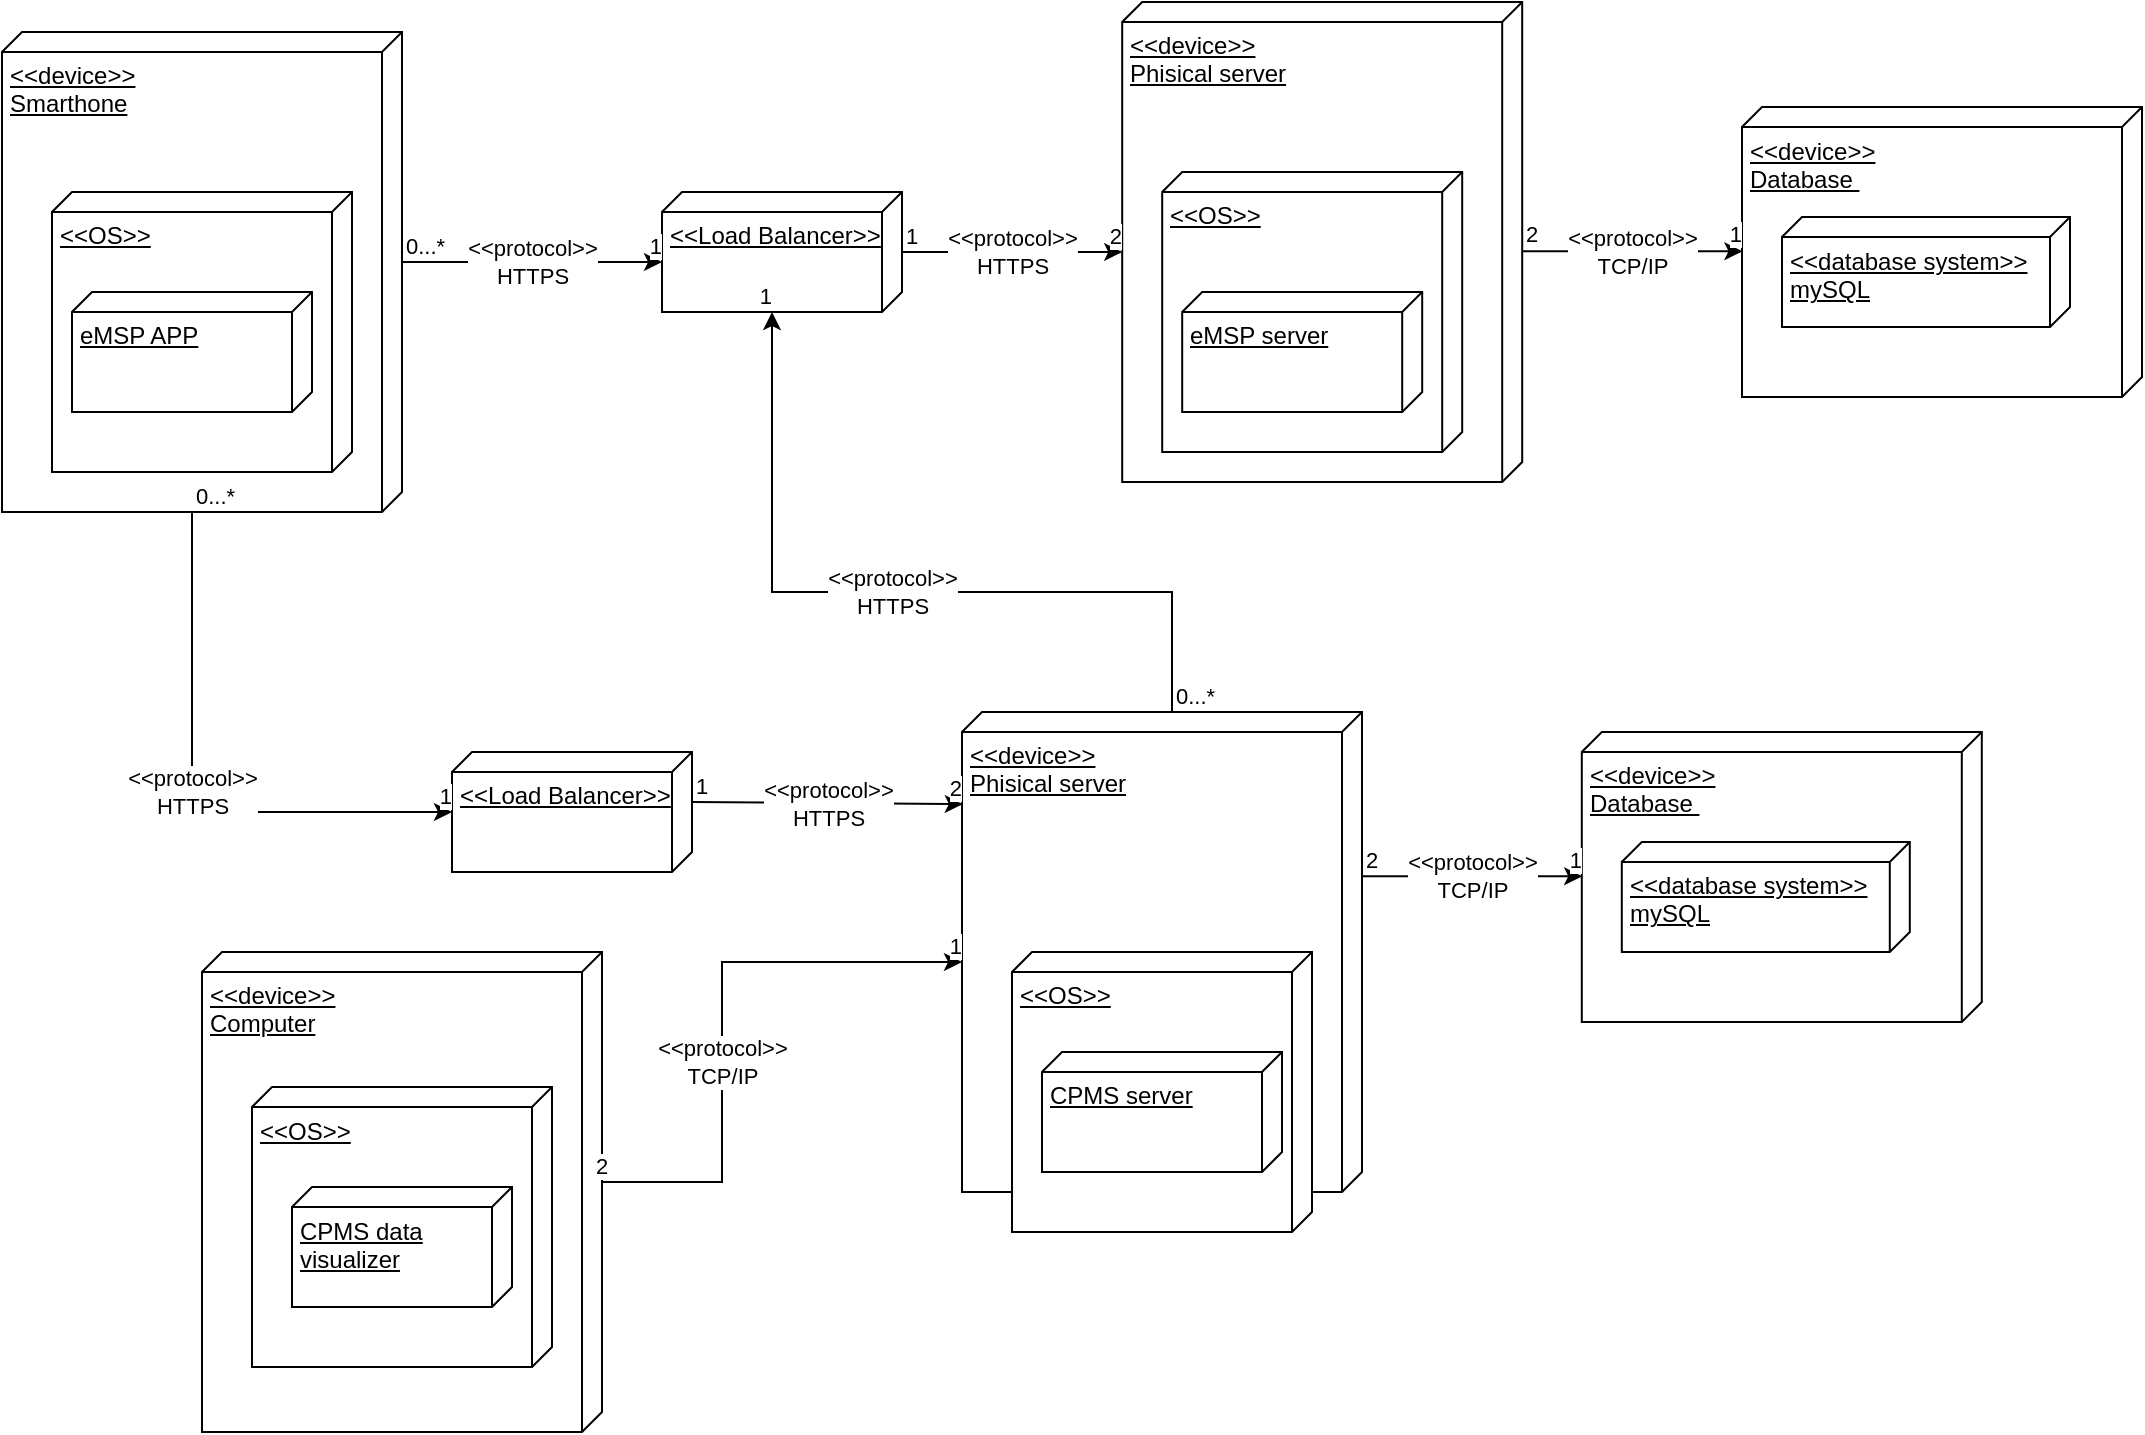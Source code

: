 <mxfile version="20.8.0" type="device"><diagram id="etMA9qV0pzKHZFW5bdt7" name="Page-1"><mxGraphModel dx="1449" dy="1244" grid="1" gridSize="10" guides="1" tooltips="1" connect="1" arrows="1" fold="1" page="1" pageScale="1" pageWidth="850" pageHeight="1100" math="0" shadow="0"><root><mxCell id="0"/><mxCell id="1" parent="0"/><mxCell id="O8EfcLsrP4IjsJ-lNyJQ-1" value="&amp;lt;&amp;lt;device&amp;gt;&amp;gt;&lt;br&gt;Smarthone" style="verticalAlign=top;align=left;spacingTop=8;spacingLeft=2;spacingRight=12;shape=cube;size=10;direction=south;fontStyle=4;html=1;" vertex="1" parent="1"><mxGeometry x="80" y="120" width="200" height="240" as="geometry"/></mxCell><mxCell id="O8EfcLsrP4IjsJ-lNyJQ-3" value="&amp;lt;&amp;lt;Load Balancer&amp;gt;&amp;gt;" style="verticalAlign=top;align=left;spacingTop=8;spacingLeft=2;spacingRight=12;shape=cube;size=10;direction=south;fontStyle=4;html=1;" vertex="1" parent="1"><mxGeometry x="410" y="200" width="120" height="60" as="geometry"/></mxCell><mxCell id="O8EfcLsrP4IjsJ-lNyJQ-4" value="&amp;lt;&amp;lt;device&amp;gt;&amp;gt;&lt;br&gt;Phisical server" style="verticalAlign=top;align=left;spacingTop=8;spacingLeft=2;spacingRight=12;shape=cube;size=10;direction=south;fontStyle=4;html=1;" vertex="1" parent="1"><mxGeometry x="640.1" y="105" width="200" height="240" as="geometry"/></mxCell><mxCell id="O8EfcLsrP4IjsJ-lNyJQ-5" value="&amp;lt;&amp;lt;OS&amp;gt;&amp;gt;" style="verticalAlign=top;align=left;spacingTop=8;spacingLeft=2;spacingRight=12;shape=cube;size=10;direction=south;fontStyle=4;html=1;" vertex="1" parent="1"><mxGeometry x="660.1" y="190" width="150" height="140" as="geometry"/></mxCell><mxCell id="O8EfcLsrP4IjsJ-lNyJQ-6" value="eMSP server" style="verticalAlign=top;align=left;spacingTop=8;spacingLeft=2;spacingRight=12;shape=cube;size=10;direction=south;fontStyle=4;html=1;" vertex="1" parent="1"><mxGeometry x="670.1" y="250" width="120" height="60" as="geometry"/></mxCell><mxCell id="O8EfcLsrP4IjsJ-lNyJQ-7" value="&amp;lt;&amp;lt;OS&amp;gt;&amp;gt;" style="verticalAlign=top;align=left;spacingTop=8;spacingLeft=2;spacingRight=12;shape=cube;size=10;direction=south;fontStyle=4;html=1;" vertex="1" parent="1"><mxGeometry x="105" y="200" width="150" height="140" as="geometry"/></mxCell><mxCell id="O8EfcLsrP4IjsJ-lNyJQ-8" value="eMSP APP" style="verticalAlign=top;align=left;spacingTop=8;spacingLeft=2;spacingRight=12;shape=cube;size=10;direction=south;fontStyle=4;html=1;" vertex="1" parent="1"><mxGeometry x="115" y="250" width="120" height="60" as="geometry"/></mxCell><mxCell id="O8EfcLsrP4IjsJ-lNyJQ-9" value="&amp;lt;&amp;lt;device&amp;gt;&amp;gt;&lt;br&gt;Database&amp;nbsp;" style="verticalAlign=top;align=left;spacingTop=8;spacingLeft=2;spacingRight=12;shape=cube;size=10;direction=south;fontStyle=4;html=1;" vertex="1" parent="1"><mxGeometry x="950" y="157.5" width="200" height="145" as="geometry"/></mxCell><mxCell id="O8EfcLsrP4IjsJ-lNyJQ-10" value="&amp;lt;&amp;lt;database system&amp;gt;&amp;gt;&lt;br&gt;mySQL" style="verticalAlign=top;align=left;spacingTop=8;spacingLeft=2;spacingRight=12;shape=cube;size=10;direction=south;fontStyle=4;html=1;" vertex="1" parent="1"><mxGeometry x="970" y="212.5" width="144" height="55" as="geometry"/></mxCell><mxCell id="O8EfcLsrP4IjsJ-lNyJQ-14" value="" style="endArrow=classic;html=1;rounded=0;exitX=0;exitY=0;exitDx=115;exitDy=0;exitPerimeter=0;entryX=0;entryY=0;entryDx=35;entryDy=120;entryPerimeter=0;" edge="1" parent="1" source="O8EfcLsrP4IjsJ-lNyJQ-1" target="O8EfcLsrP4IjsJ-lNyJQ-3"><mxGeometry relative="1" as="geometry"><mxPoint x="290" y="230" as="sourcePoint"/><mxPoint x="450" y="230" as="targetPoint"/></mxGeometry></mxCell><mxCell id="O8EfcLsrP4IjsJ-lNyJQ-15" value="&amp;lt;&amp;lt;protocol&amp;gt;&amp;gt;&lt;br&gt;HTTPS" style="edgeLabel;resizable=0;html=1;align=center;verticalAlign=middle;" connectable="0" vertex="1" parent="O8EfcLsrP4IjsJ-lNyJQ-14"><mxGeometry relative="1" as="geometry"/></mxCell><mxCell id="O8EfcLsrP4IjsJ-lNyJQ-16" value="0...*" style="edgeLabel;resizable=0;html=1;align=left;verticalAlign=bottom;" connectable="0" vertex="1" parent="O8EfcLsrP4IjsJ-lNyJQ-14"><mxGeometry x="-1" relative="1" as="geometry"/></mxCell><mxCell id="O8EfcLsrP4IjsJ-lNyJQ-17" value="1" style="edgeLabel;resizable=0;html=1;align=right;verticalAlign=bottom;" connectable="0" vertex="1" parent="O8EfcLsrP4IjsJ-lNyJQ-14"><mxGeometry x="1" relative="1" as="geometry"/></mxCell><mxCell id="O8EfcLsrP4IjsJ-lNyJQ-18" value="" style="endArrow=classic;html=1;rounded=0;entryX=0;entryY=0;entryDx=125;entryDy=200;entryPerimeter=0;" edge="1" parent="1" target="O8EfcLsrP4IjsJ-lNyJQ-4"><mxGeometry relative="1" as="geometry"><mxPoint x="530" y="230" as="sourcePoint"/><mxPoint x="660" y="229.58" as="targetPoint"/></mxGeometry></mxCell><mxCell id="O8EfcLsrP4IjsJ-lNyJQ-19" value="&amp;lt;&amp;lt;protocol&amp;gt;&amp;gt;&lt;br&gt;HTTPS" style="edgeLabel;resizable=0;html=1;align=center;verticalAlign=middle;" connectable="0" vertex="1" parent="O8EfcLsrP4IjsJ-lNyJQ-18"><mxGeometry relative="1" as="geometry"/></mxCell><mxCell id="O8EfcLsrP4IjsJ-lNyJQ-20" value="1" style="edgeLabel;resizable=0;html=1;align=left;verticalAlign=bottom;" connectable="0" vertex="1" parent="O8EfcLsrP4IjsJ-lNyJQ-18"><mxGeometry x="-1" relative="1" as="geometry"/></mxCell><mxCell id="O8EfcLsrP4IjsJ-lNyJQ-21" value="2" style="edgeLabel;resizable=0;html=1;align=right;verticalAlign=bottom;" connectable="0" vertex="1" parent="O8EfcLsrP4IjsJ-lNyJQ-18"><mxGeometry x="1" relative="1" as="geometry"/></mxCell><mxCell id="O8EfcLsrP4IjsJ-lNyJQ-24" value="" style="endArrow=classic;html=1;rounded=0;entryX=0;entryY=0;entryDx=125;entryDy=200;entryPerimeter=0;" edge="1" parent="1"><mxGeometry relative="1" as="geometry"><mxPoint x="840.1" y="229.66" as="sourcePoint"/><mxPoint x="950.2" y="229.66" as="targetPoint"/></mxGeometry></mxCell><mxCell id="O8EfcLsrP4IjsJ-lNyJQ-25" value="&amp;lt;&amp;lt;protocol&amp;gt;&amp;gt;&lt;br&gt;TCP/IP" style="edgeLabel;resizable=0;html=1;align=center;verticalAlign=middle;" connectable="0" vertex="1" parent="O8EfcLsrP4IjsJ-lNyJQ-24"><mxGeometry relative="1" as="geometry"/></mxCell><mxCell id="O8EfcLsrP4IjsJ-lNyJQ-26" value="2" style="edgeLabel;resizable=0;html=1;align=left;verticalAlign=bottom;" connectable="0" vertex="1" parent="O8EfcLsrP4IjsJ-lNyJQ-24"><mxGeometry x="-1" relative="1" as="geometry"/></mxCell><mxCell id="O8EfcLsrP4IjsJ-lNyJQ-27" value="1" style="edgeLabel;resizable=0;html=1;align=right;verticalAlign=bottom;" connectable="0" vertex="1" parent="O8EfcLsrP4IjsJ-lNyJQ-24"><mxGeometry x="1" relative="1" as="geometry"/></mxCell><mxCell id="O8EfcLsrP4IjsJ-lNyJQ-29" value="&amp;lt;&amp;lt;device&amp;gt;&amp;gt;&lt;br&gt;Computer" style="verticalAlign=top;align=left;spacingTop=8;spacingLeft=2;spacingRight=12;shape=cube;size=10;direction=south;fontStyle=4;html=1;" vertex="1" parent="1"><mxGeometry x="180" y="580" width="200" height="240" as="geometry"/></mxCell><mxCell id="O8EfcLsrP4IjsJ-lNyJQ-30" value="&amp;lt;&amp;lt;OS&amp;gt;&amp;gt;" style="verticalAlign=top;align=left;spacingTop=8;spacingLeft=2;spacingRight=12;shape=cube;size=10;direction=south;fontStyle=4;html=1;" vertex="1" parent="1"><mxGeometry x="205" y="647.5" width="150" height="140" as="geometry"/></mxCell><mxCell id="O8EfcLsrP4IjsJ-lNyJQ-31" value="CPMS data &lt;br&gt;visualizer" style="verticalAlign=top;align=left;spacingTop=8;spacingLeft=2;spacingRight=12;shape=cube;size=10;direction=south;fontStyle=4;html=1;" vertex="1" parent="1"><mxGeometry x="225" y="697.5" width="110" height="60" as="geometry"/></mxCell><mxCell id="O8EfcLsrP4IjsJ-lNyJQ-32" value="&amp;lt;&amp;lt;device&amp;gt;&amp;gt;&lt;br&gt;Phisical server" style="verticalAlign=top;align=left;spacingTop=8;spacingLeft=2;spacingRight=12;shape=cube;size=10;direction=south;fontStyle=4;html=1;" vertex="1" parent="1"><mxGeometry x="560" y="460" width="200" height="240" as="geometry"/></mxCell><mxCell id="O8EfcLsrP4IjsJ-lNyJQ-33" value="&amp;lt;&amp;lt;OS&amp;gt;&amp;gt;" style="verticalAlign=top;align=left;spacingTop=8;spacingLeft=2;spacingRight=12;shape=cube;size=10;direction=south;fontStyle=4;html=1;" vertex="1" parent="1"><mxGeometry x="585" y="580" width="150" height="140" as="geometry"/></mxCell><mxCell id="O8EfcLsrP4IjsJ-lNyJQ-34" value="" style="endArrow=classic;html=1;rounded=0;exitX=0;exitY=0;exitDx=115;exitDy=0;exitPerimeter=0;entryX=0;entryY=0;entryDx=125;entryDy=200;entryPerimeter=0;" edge="1" parent="1" source="O8EfcLsrP4IjsJ-lNyJQ-29" target="O8EfcLsrP4IjsJ-lNyJQ-32"><mxGeometry relative="1" as="geometry"><mxPoint x="450.0" y="639.5" as="sourcePoint"/><mxPoint x="560" y="650" as="targetPoint"/><Array as="points"><mxPoint x="440" y="695"/><mxPoint x="440" y="585"/></Array></mxGeometry></mxCell><mxCell id="O8EfcLsrP4IjsJ-lNyJQ-35" value="&amp;lt;&amp;lt;protocol&amp;gt;&amp;gt;&lt;br&gt;TCP/IP" style="edgeLabel;resizable=0;html=1;align=center;verticalAlign=middle;" connectable="0" vertex="1" parent="O8EfcLsrP4IjsJ-lNyJQ-34"><mxGeometry relative="1" as="geometry"><mxPoint y="25" as="offset"/></mxGeometry></mxCell><mxCell id="O8EfcLsrP4IjsJ-lNyJQ-36" value="2" style="edgeLabel;resizable=0;html=1;align=left;verticalAlign=bottom;" connectable="0" vertex="1" parent="O8EfcLsrP4IjsJ-lNyJQ-34"><mxGeometry x="-1" relative="1" as="geometry"><mxPoint x="-5" as="offset"/></mxGeometry></mxCell><mxCell id="O8EfcLsrP4IjsJ-lNyJQ-37" value="1" style="edgeLabel;resizable=0;html=1;align=right;verticalAlign=bottom;" connectable="0" vertex="1" parent="O8EfcLsrP4IjsJ-lNyJQ-34"><mxGeometry x="1" relative="1" as="geometry"/></mxCell><mxCell id="O8EfcLsrP4IjsJ-lNyJQ-38" value="CPMS server" style="verticalAlign=top;align=left;spacingTop=8;spacingLeft=2;spacingRight=12;shape=cube;size=10;direction=south;fontStyle=4;html=1;" vertex="1" parent="1"><mxGeometry x="600" y="630" width="120" height="60" as="geometry"/></mxCell><mxCell id="O8EfcLsrP4IjsJ-lNyJQ-41" value="&amp;lt;&amp;lt;Load Balancer&amp;gt;&amp;gt;" style="verticalAlign=top;align=left;spacingTop=8;spacingLeft=2;spacingRight=12;shape=cube;size=10;direction=south;fontStyle=4;html=1;" vertex="1" parent="1"><mxGeometry x="305" y="480" width="120" height="60" as="geometry"/></mxCell><mxCell id="O8EfcLsrP4IjsJ-lNyJQ-42" value="" style="endArrow=classic;html=1;rounded=0;exitX=0;exitY=0;exitDx=240;exitDy=105;exitPerimeter=0;" edge="1" parent="1" source="O8EfcLsrP4IjsJ-lNyJQ-1" target="O8EfcLsrP4IjsJ-lNyJQ-41"><mxGeometry relative="1" as="geometry"><mxPoint x="295" y="630" as="sourcePoint"/><mxPoint x="425" y="630" as="targetPoint"/><Array as="points"><mxPoint x="175" y="510"/></Array></mxGeometry></mxCell><mxCell id="O8EfcLsrP4IjsJ-lNyJQ-43" value="&amp;lt;&amp;lt;protocol&amp;gt;&amp;gt;&lt;br&gt;HTTPS" style="edgeLabel;resizable=0;html=1;align=center;verticalAlign=middle;" connectable="0" vertex="1" parent="O8EfcLsrP4IjsJ-lNyJQ-42"><mxGeometry relative="1" as="geometry"/></mxCell><mxCell id="O8EfcLsrP4IjsJ-lNyJQ-44" value="0...*" style="edgeLabel;resizable=0;html=1;align=left;verticalAlign=bottom;" connectable="0" vertex="1" parent="O8EfcLsrP4IjsJ-lNyJQ-42"><mxGeometry x="-1" relative="1" as="geometry"/></mxCell><mxCell id="O8EfcLsrP4IjsJ-lNyJQ-45" value="1" style="edgeLabel;resizable=0;html=1;align=right;verticalAlign=bottom;" connectable="0" vertex="1" parent="O8EfcLsrP4IjsJ-lNyJQ-42"><mxGeometry x="1" relative="1" as="geometry"/></mxCell><mxCell id="O8EfcLsrP4IjsJ-lNyJQ-50" value="" style="endArrow=classic;html=1;rounded=0;entryX=0.192;entryY=0.998;entryDx=0;entryDy=0;entryPerimeter=0;exitX=0;exitY=0;exitDx=25;exitDy=0;exitPerimeter=0;" edge="1" parent="1" source="O8EfcLsrP4IjsJ-lNyJQ-41" target="O8EfcLsrP4IjsJ-lNyJQ-32"><mxGeometry relative="1" as="geometry"><mxPoint x="420" y="570.08" as="sourcePoint"/><mxPoint x="555" y="570.0" as="targetPoint"/></mxGeometry></mxCell><mxCell id="O8EfcLsrP4IjsJ-lNyJQ-51" value="&amp;lt;&amp;lt;protocol&amp;gt;&amp;gt;&lt;br&gt;HTTPS" style="edgeLabel;resizable=0;html=1;align=center;verticalAlign=middle;" connectable="0" vertex="1" parent="O8EfcLsrP4IjsJ-lNyJQ-50"><mxGeometry relative="1" as="geometry"/></mxCell><mxCell id="O8EfcLsrP4IjsJ-lNyJQ-52" value="1" style="edgeLabel;resizable=0;html=1;align=left;verticalAlign=bottom;" connectable="0" vertex="1" parent="O8EfcLsrP4IjsJ-lNyJQ-50"><mxGeometry x="-1" relative="1" as="geometry"/></mxCell><mxCell id="O8EfcLsrP4IjsJ-lNyJQ-53" value="2" style="edgeLabel;resizable=0;html=1;align=right;verticalAlign=bottom;" connectable="0" vertex="1" parent="O8EfcLsrP4IjsJ-lNyJQ-50"><mxGeometry x="1" relative="1" as="geometry"/></mxCell><mxCell id="O8EfcLsrP4IjsJ-lNyJQ-54" value="&amp;lt;&amp;lt;device&amp;gt;&amp;gt;&lt;br&gt;Database&amp;nbsp;" style="verticalAlign=top;align=left;spacingTop=8;spacingLeft=2;spacingRight=12;shape=cube;size=10;direction=south;fontStyle=4;html=1;" vertex="1" parent="1"><mxGeometry x="869.9" y="470" width="200" height="145" as="geometry"/></mxCell><mxCell id="O8EfcLsrP4IjsJ-lNyJQ-55" value="&amp;lt;&amp;lt;database system&amp;gt;&amp;gt;&lt;br&gt;mySQL" style="verticalAlign=top;align=left;spacingTop=8;spacingLeft=2;spacingRight=12;shape=cube;size=10;direction=south;fontStyle=4;html=1;" vertex="1" parent="1"><mxGeometry x="889.9" y="525" width="144" height="55" as="geometry"/></mxCell><mxCell id="O8EfcLsrP4IjsJ-lNyJQ-56" value="" style="endArrow=classic;html=1;rounded=0;entryX=0;entryY=0;entryDx=125;entryDy=200;entryPerimeter=0;" edge="1" parent="1"><mxGeometry relative="1" as="geometry"><mxPoint x="760.0" y="542.16" as="sourcePoint"/><mxPoint x="870.1" y="542.16" as="targetPoint"/></mxGeometry></mxCell><mxCell id="O8EfcLsrP4IjsJ-lNyJQ-57" value="&amp;lt;&amp;lt;protocol&amp;gt;&amp;gt;&lt;br&gt;TCP/IP" style="edgeLabel;resizable=0;html=1;align=center;verticalAlign=middle;" connectable="0" vertex="1" parent="O8EfcLsrP4IjsJ-lNyJQ-56"><mxGeometry relative="1" as="geometry"/></mxCell><mxCell id="O8EfcLsrP4IjsJ-lNyJQ-58" value="2" style="edgeLabel;resizable=0;html=1;align=left;verticalAlign=bottom;" connectable="0" vertex="1" parent="O8EfcLsrP4IjsJ-lNyJQ-56"><mxGeometry x="-1" relative="1" as="geometry"/></mxCell><mxCell id="O8EfcLsrP4IjsJ-lNyJQ-59" value="1" style="edgeLabel;resizable=0;html=1;align=right;verticalAlign=bottom;" connectable="0" vertex="1" parent="O8EfcLsrP4IjsJ-lNyJQ-56"><mxGeometry x="1" relative="1" as="geometry"/></mxCell><mxCell id="O8EfcLsrP4IjsJ-lNyJQ-60" value="" style="endArrow=classic;html=1;rounded=0;exitX=0;exitY=0;exitDx=0;exitDy=95;exitPerimeter=0;entryX=0;entryY=0;entryDx=60;entryDy=65;entryPerimeter=0;" edge="1" parent="1" source="O8EfcLsrP4IjsJ-lNyJQ-32" target="O8EfcLsrP4IjsJ-lNyJQ-3"><mxGeometry relative="1" as="geometry"><mxPoint x="290" y="245" as="sourcePoint"/><mxPoint x="420" y="245" as="targetPoint"/><Array as="points"><mxPoint x="665" y="400"/><mxPoint x="465" y="400"/></Array></mxGeometry></mxCell><mxCell id="O8EfcLsrP4IjsJ-lNyJQ-61" value="&amp;lt;&amp;lt;protocol&amp;gt;&amp;gt;&lt;br&gt;HTTPS" style="edgeLabel;resizable=0;html=1;align=center;verticalAlign=middle;" connectable="0" vertex="1" parent="O8EfcLsrP4IjsJ-lNyJQ-60"><mxGeometry relative="1" as="geometry"/></mxCell><mxCell id="O8EfcLsrP4IjsJ-lNyJQ-62" value="0...*" style="edgeLabel;resizable=0;html=1;align=left;verticalAlign=bottom;" connectable="0" vertex="1" parent="O8EfcLsrP4IjsJ-lNyJQ-60"><mxGeometry x="-1" relative="1" as="geometry"/></mxCell><mxCell id="O8EfcLsrP4IjsJ-lNyJQ-63" value="1" style="edgeLabel;resizable=0;html=1;align=right;verticalAlign=bottom;" connectable="0" vertex="1" parent="O8EfcLsrP4IjsJ-lNyJQ-60"><mxGeometry x="1" relative="1" as="geometry"/></mxCell></root></mxGraphModel></diagram></mxfile>